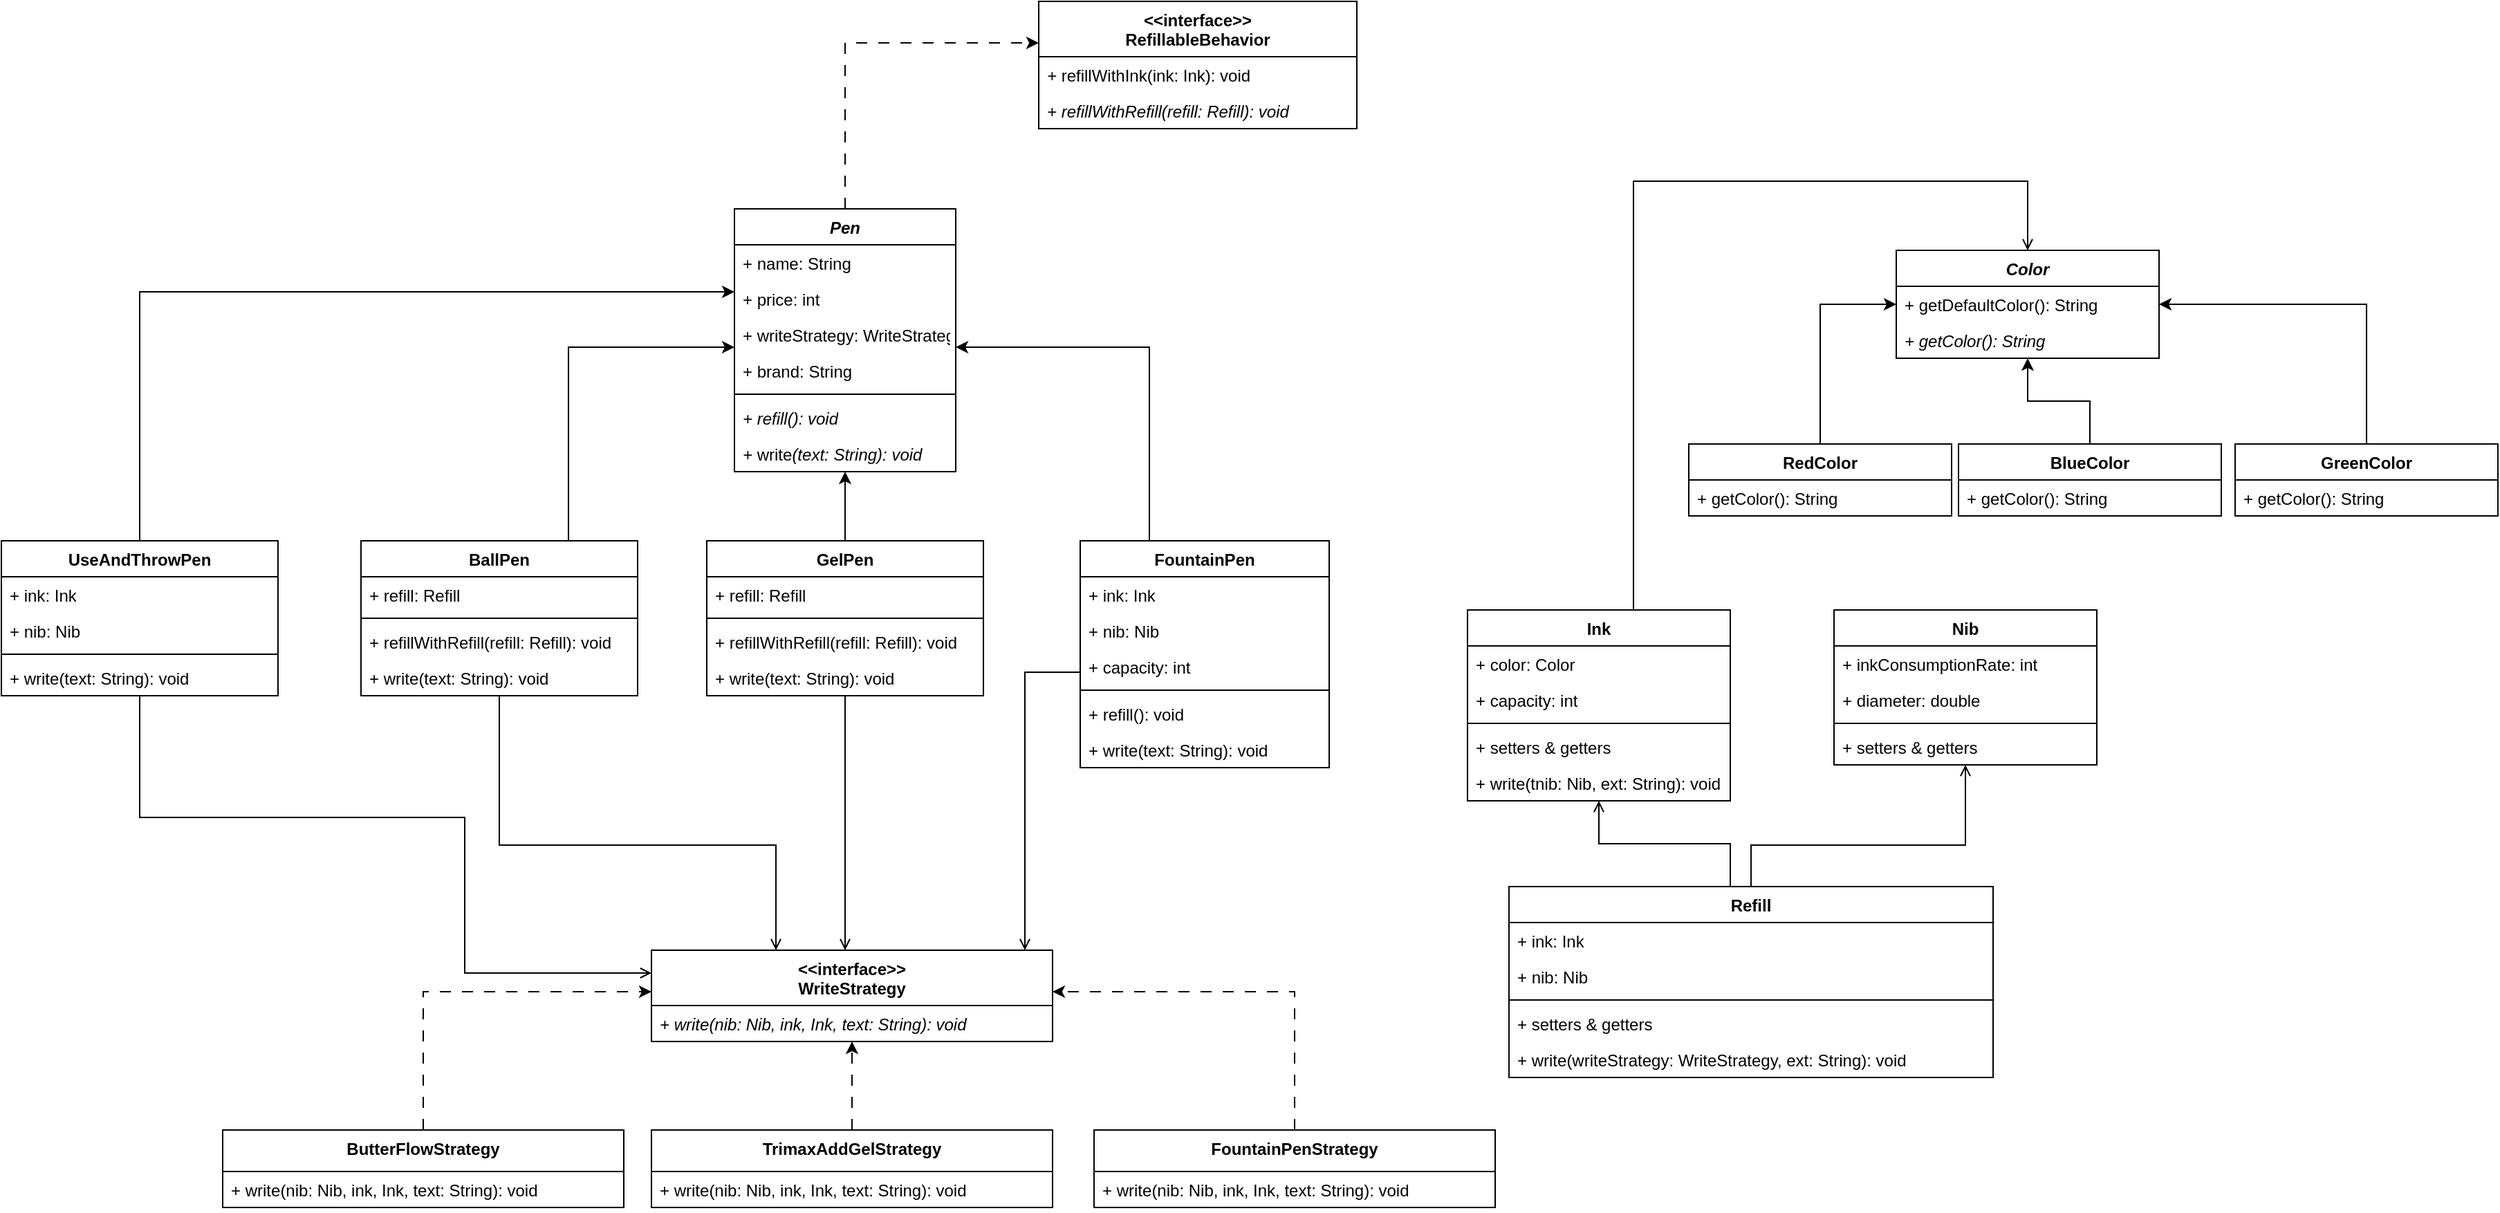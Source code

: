 <mxfile version="21.3.8" type="device">
  <diagram name="Page-1" id="Ybc5J2eP6p4d6e04O3C7">
    <mxGraphModel dx="1730" dy="395" grid="1" gridSize="10" guides="1" tooltips="1" connect="1" arrows="1" fold="1" page="1" pageScale="1" pageWidth="850" pageHeight="1100" math="0" shadow="0">
      <root>
        <mxCell id="0" />
        <mxCell id="1" parent="0" />
        <mxCell id="atGM5mJnGsUcIWGOXywM-95" style="edgeStyle=orthogonalEdgeStyle;rounded=0;orthogonalLoop=1;jettySize=auto;html=1;dashed=1;dashPattern=8 8;" parent="1" source="atGM5mJnGsUcIWGOXywM-1" target="atGM5mJnGsUcIWGOXywM-72" edge="1">
          <mxGeometry relative="1" as="geometry">
            <Array as="points">
              <mxPoint x="420" y="70" />
            </Array>
          </mxGeometry>
        </mxCell>
        <mxCell id="atGM5mJnGsUcIWGOXywM-1" value="&lt;i&gt;Pen&lt;/i&gt;" style="swimlane;fontStyle=1;align=center;verticalAlign=top;childLayout=stackLayout;horizontal=1;startSize=26;horizontalStack=0;resizeParent=1;resizeParentMax=0;resizeLast=0;collapsible=1;marginBottom=0;whiteSpace=wrap;html=1;" parent="1" vertex="1">
          <mxGeometry x="340" y="190" width="160" height="190" as="geometry" />
        </mxCell>
        <mxCell id="atGM5mJnGsUcIWGOXywM-2" value="+ name: String" style="text;strokeColor=none;fillColor=none;align=left;verticalAlign=top;spacingLeft=4;spacingRight=4;overflow=hidden;rotatable=0;points=[[0,0.5],[1,0.5]];portConstraint=eastwest;whiteSpace=wrap;html=1;" parent="atGM5mJnGsUcIWGOXywM-1" vertex="1">
          <mxGeometry y="26" width="160" height="26" as="geometry" />
        </mxCell>
        <mxCell id="atGM5mJnGsUcIWGOXywM-6" value="+ price: int" style="text;strokeColor=none;fillColor=none;align=left;verticalAlign=top;spacingLeft=4;spacingRight=4;overflow=hidden;rotatable=0;points=[[0,0.5],[1,0.5]];portConstraint=eastwest;whiteSpace=wrap;html=1;" parent="atGM5mJnGsUcIWGOXywM-1" vertex="1">
          <mxGeometry y="52" width="160" height="26" as="geometry" />
        </mxCell>
        <mxCell id="atGM5mJnGsUcIWGOXywM-9" value="+&amp;nbsp;writeStrategy&lt;span style=&quot;background-color: initial;&quot;&gt;:&amp;nbsp;&lt;/span&gt;WriteStrategy" style="text;strokeColor=none;fillColor=none;align=left;verticalAlign=top;spacingLeft=4;spacingRight=4;overflow=hidden;rotatable=0;points=[[0,0.5],[1,0.5]];portConstraint=eastwest;whiteSpace=wrap;html=1;" parent="atGM5mJnGsUcIWGOXywM-1" vertex="1">
          <mxGeometry y="78" width="160" height="26" as="geometry" />
        </mxCell>
        <mxCell id="atGM5mJnGsUcIWGOXywM-5" value="+ brand: String" style="text;strokeColor=none;fillColor=none;align=left;verticalAlign=top;spacingLeft=4;spacingRight=4;overflow=hidden;rotatable=0;points=[[0,0.5],[1,0.5]];portConstraint=eastwest;whiteSpace=wrap;html=1;" parent="atGM5mJnGsUcIWGOXywM-1" vertex="1">
          <mxGeometry y="104" width="160" height="26" as="geometry" />
        </mxCell>
        <mxCell id="atGM5mJnGsUcIWGOXywM-3" value="" style="line;strokeWidth=1;fillColor=none;align=left;verticalAlign=middle;spacingTop=-1;spacingLeft=3;spacingRight=3;rotatable=0;labelPosition=right;points=[];portConstraint=eastwest;strokeColor=inherit;" parent="atGM5mJnGsUcIWGOXywM-1" vertex="1">
          <mxGeometry y="130" width="160" height="8" as="geometry" />
        </mxCell>
        <mxCell id="atGM5mJnGsUcIWGOXywM-4" value="&lt;i&gt;+&amp;nbsp;refill&lt;span style=&quot;background-color: initial;&quot;&gt;(): void&lt;/span&gt;&lt;/i&gt;" style="text;strokeColor=none;fillColor=none;align=left;verticalAlign=top;spacingLeft=4;spacingRight=4;overflow=hidden;rotatable=0;points=[[0,0.5],[1,0.5]];portConstraint=eastwest;whiteSpace=wrap;html=1;" parent="atGM5mJnGsUcIWGOXywM-1" vertex="1">
          <mxGeometry y="138" width="160" height="26" as="geometry" />
        </mxCell>
        <mxCell id="atGM5mJnGsUcIWGOXywM-7" value="&lt;i&gt;+&amp;nbsp;&lt;/i&gt;write&lt;i&gt;&lt;span style=&quot;background-color: initial;&quot;&gt;(text: String): void&lt;/span&gt;&lt;/i&gt;" style="text;strokeColor=none;fillColor=none;align=left;verticalAlign=top;spacingLeft=4;spacingRight=4;overflow=hidden;rotatable=0;points=[[0,0.5],[1,0.5]];portConstraint=eastwest;whiteSpace=wrap;html=1;" parent="atGM5mJnGsUcIWGOXywM-1" vertex="1">
          <mxGeometry y="164" width="160" height="26" as="geometry" />
        </mxCell>
        <mxCell id="atGM5mJnGsUcIWGOXywM-29" style="edgeStyle=orthogonalEdgeStyle;rounded=0;orthogonalLoop=1;jettySize=auto;html=1;" parent="1" source="atGM5mJnGsUcIWGOXywM-8" target="atGM5mJnGsUcIWGOXywM-1" edge="1">
          <mxGeometry relative="1" as="geometry">
            <Array as="points">
              <mxPoint x="220" y="290" />
            </Array>
          </mxGeometry>
        </mxCell>
        <mxCell id="atGM5mJnGsUcIWGOXywM-96" style="edgeStyle=orthogonalEdgeStyle;rounded=0;orthogonalLoop=1;jettySize=auto;html=1;endArrow=open;endFill=0;" parent="1" source="atGM5mJnGsUcIWGOXywM-8" target="atGM5mJnGsUcIWGOXywM-37" edge="1">
          <mxGeometry relative="1" as="geometry">
            <Array as="points">
              <mxPoint x="170" y="650" />
              <mxPoint x="370" y="650" />
            </Array>
          </mxGeometry>
        </mxCell>
        <mxCell id="atGM5mJnGsUcIWGOXywM-8" value="BallPen" style="swimlane;fontStyle=1;align=center;verticalAlign=top;childLayout=stackLayout;horizontal=1;startSize=26;horizontalStack=0;resizeParent=1;resizeParentMax=0;resizeLast=0;collapsible=1;marginBottom=0;whiteSpace=wrap;html=1;" parent="1" vertex="1">
          <mxGeometry x="70" y="430" width="200" height="112" as="geometry" />
        </mxCell>
        <mxCell id="atGM5mJnGsUcIWGOXywM-10" value="+&amp;nbsp;refill&lt;span style=&quot;background-color: initial;&quot;&gt;:&amp;nbsp;&lt;/span&gt;&lt;span style=&quot;background-color: initial;&quot;&gt;Refill&lt;/span&gt;" style="text;strokeColor=none;fillColor=none;align=left;verticalAlign=top;spacingLeft=4;spacingRight=4;overflow=hidden;rotatable=0;points=[[0,0.5],[1,0.5]];portConstraint=eastwest;whiteSpace=wrap;html=1;" parent="atGM5mJnGsUcIWGOXywM-8" vertex="1">
          <mxGeometry y="26" width="200" height="26" as="geometry" />
        </mxCell>
        <mxCell id="atGM5mJnGsUcIWGOXywM-12" value="" style="line;strokeWidth=1;fillColor=none;align=left;verticalAlign=middle;spacingTop=-1;spacingLeft=3;spacingRight=3;rotatable=0;labelPosition=right;points=[];portConstraint=eastwest;strokeColor=inherit;" parent="atGM5mJnGsUcIWGOXywM-8" vertex="1">
          <mxGeometry y="52" width="200" height="8" as="geometry" />
        </mxCell>
        <mxCell id="atGM5mJnGsUcIWGOXywM-13" value="+&amp;nbsp;refillWithRefill(refill: Refill): void" style="text;strokeColor=none;fillColor=none;align=left;verticalAlign=top;spacingLeft=4;spacingRight=4;overflow=hidden;rotatable=0;points=[[0,0.5],[1,0.5]];portConstraint=eastwest;whiteSpace=wrap;html=1;" parent="atGM5mJnGsUcIWGOXywM-8" vertex="1">
          <mxGeometry y="60" width="200" height="26" as="geometry" />
        </mxCell>
        <mxCell id="atGM5mJnGsUcIWGOXywM-14" value="+&amp;nbsp;write&lt;span style=&quot;background-color: initial;&quot;&gt;(text: String): void&lt;/span&gt;" style="text;strokeColor=none;fillColor=none;align=left;verticalAlign=top;spacingLeft=4;spacingRight=4;overflow=hidden;rotatable=0;points=[[0,0.5],[1,0.5]];portConstraint=eastwest;whiteSpace=wrap;html=1;" parent="atGM5mJnGsUcIWGOXywM-8" vertex="1">
          <mxGeometry y="86" width="200" height="26" as="geometry" />
        </mxCell>
        <mxCell id="atGM5mJnGsUcIWGOXywM-31" style="edgeStyle=orthogonalEdgeStyle;rounded=0;orthogonalLoop=1;jettySize=auto;html=1;" parent="1" source="atGM5mJnGsUcIWGOXywM-15" target="atGM5mJnGsUcIWGOXywM-1" edge="1">
          <mxGeometry relative="1" as="geometry" />
        </mxCell>
        <mxCell id="atGM5mJnGsUcIWGOXywM-97" style="edgeStyle=orthogonalEdgeStyle;rounded=0;orthogonalLoop=1;jettySize=auto;html=1;endArrow=open;endFill=0;" parent="1" source="atGM5mJnGsUcIWGOXywM-15" target="atGM5mJnGsUcIWGOXywM-37" edge="1">
          <mxGeometry relative="1" as="geometry">
            <Array as="points">
              <mxPoint x="420" y="680" />
              <mxPoint x="420" y="680" />
            </Array>
          </mxGeometry>
        </mxCell>
        <mxCell id="atGM5mJnGsUcIWGOXywM-15" value="GelPen" style="swimlane;fontStyle=1;align=center;verticalAlign=top;childLayout=stackLayout;horizontal=1;startSize=26;horizontalStack=0;resizeParent=1;resizeParentMax=0;resizeLast=0;collapsible=1;marginBottom=0;whiteSpace=wrap;html=1;" parent="1" vertex="1">
          <mxGeometry x="320" y="430" width="200" height="112" as="geometry" />
        </mxCell>
        <mxCell id="atGM5mJnGsUcIWGOXywM-17" value="+&amp;nbsp;refill&lt;span style=&quot;background-color: initial;&quot;&gt;:&amp;nbsp;&lt;/span&gt;&lt;span style=&quot;background-color: initial;&quot;&gt;Refill&lt;/span&gt;" style="text;strokeColor=none;fillColor=none;align=left;verticalAlign=top;spacingLeft=4;spacingRight=4;overflow=hidden;rotatable=0;points=[[0,0.5],[1,0.5]];portConstraint=eastwest;whiteSpace=wrap;html=1;" parent="atGM5mJnGsUcIWGOXywM-15" vertex="1">
          <mxGeometry y="26" width="200" height="26" as="geometry" />
        </mxCell>
        <mxCell id="atGM5mJnGsUcIWGOXywM-18" value="" style="line;strokeWidth=1;fillColor=none;align=left;verticalAlign=middle;spacingTop=-1;spacingLeft=3;spacingRight=3;rotatable=0;labelPosition=right;points=[];portConstraint=eastwest;strokeColor=inherit;" parent="atGM5mJnGsUcIWGOXywM-15" vertex="1">
          <mxGeometry y="52" width="200" height="8" as="geometry" />
        </mxCell>
        <mxCell id="atGM5mJnGsUcIWGOXywM-75" value="+&amp;nbsp;refillWithRefill(refill: Refill): void" style="text;strokeColor=none;fillColor=none;align=left;verticalAlign=top;spacingLeft=4;spacingRight=4;overflow=hidden;rotatable=0;points=[[0,0.5],[1,0.5]];portConstraint=eastwest;whiteSpace=wrap;html=1;" parent="atGM5mJnGsUcIWGOXywM-15" vertex="1">
          <mxGeometry y="60" width="200" height="26" as="geometry" />
        </mxCell>
        <mxCell id="atGM5mJnGsUcIWGOXywM-20" value="+&amp;nbsp;write&lt;span style=&quot;background-color: initial;&quot;&gt;(text: String): void&lt;/span&gt;" style="text;strokeColor=none;fillColor=none;align=left;verticalAlign=top;spacingLeft=4;spacingRight=4;overflow=hidden;rotatable=0;points=[[0,0.5],[1,0.5]];portConstraint=eastwest;whiteSpace=wrap;html=1;" parent="atGM5mJnGsUcIWGOXywM-15" vertex="1">
          <mxGeometry y="86" width="200" height="26" as="geometry" />
        </mxCell>
        <mxCell id="atGM5mJnGsUcIWGOXywM-30" style="edgeStyle=orthogonalEdgeStyle;rounded=0;orthogonalLoop=1;jettySize=auto;html=1;" parent="1" source="atGM5mJnGsUcIWGOXywM-21" target="atGM5mJnGsUcIWGOXywM-1" edge="1">
          <mxGeometry relative="1" as="geometry">
            <Array as="points">
              <mxPoint x="640" y="290" />
            </Array>
          </mxGeometry>
        </mxCell>
        <mxCell id="atGM5mJnGsUcIWGOXywM-98" style="edgeStyle=orthogonalEdgeStyle;rounded=0;orthogonalLoop=1;jettySize=auto;html=1;endArrow=open;endFill=0;" parent="1" source="atGM5mJnGsUcIWGOXywM-21" target="atGM5mJnGsUcIWGOXywM-37" edge="1">
          <mxGeometry relative="1" as="geometry">
            <Array as="points">
              <mxPoint x="550" y="525" />
            </Array>
          </mxGeometry>
        </mxCell>
        <mxCell id="atGM5mJnGsUcIWGOXywM-21" value="FountainPen" style="swimlane;fontStyle=1;align=center;verticalAlign=top;childLayout=stackLayout;horizontal=1;startSize=26;horizontalStack=0;resizeParent=1;resizeParentMax=0;resizeLast=0;collapsible=1;marginBottom=0;whiteSpace=wrap;html=1;" parent="1" vertex="1">
          <mxGeometry x="590" y="430" width="180" height="164" as="geometry" />
        </mxCell>
        <mxCell id="atGM5mJnGsUcIWGOXywM-23" value="+&amp;nbsp;ink&lt;span style=&quot;background-color: initial;&quot;&gt;:&amp;nbsp;&lt;/span&gt;Ink" style="text;strokeColor=none;fillColor=none;align=left;verticalAlign=top;spacingLeft=4;spacingRight=4;overflow=hidden;rotatable=0;points=[[0,0.5],[1,0.5]];portConstraint=eastwest;whiteSpace=wrap;html=1;" parent="atGM5mJnGsUcIWGOXywM-21" vertex="1">
          <mxGeometry y="26" width="180" height="26" as="geometry" />
        </mxCell>
        <mxCell id="atGM5mJnGsUcIWGOXywM-28" value="+&amp;nbsp;nib&lt;span style=&quot;background-color: initial;&quot;&gt;: N&lt;/span&gt;ib" style="text;strokeColor=none;fillColor=none;align=left;verticalAlign=top;spacingLeft=4;spacingRight=4;overflow=hidden;rotatable=0;points=[[0,0.5],[1,0.5]];portConstraint=eastwest;whiteSpace=wrap;html=1;" parent="atGM5mJnGsUcIWGOXywM-21" vertex="1">
          <mxGeometry y="52" width="180" height="26" as="geometry" />
        </mxCell>
        <mxCell id="atGM5mJnGsUcIWGOXywM-27" value="+&amp;nbsp;capacity&lt;span style=&quot;background-color: initial;&quot;&gt;:&amp;nbsp;&lt;/span&gt;&lt;span style=&quot;background-color: initial;&quot;&gt;int&lt;/span&gt;" style="text;strokeColor=none;fillColor=none;align=left;verticalAlign=top;spacingLeft=4;spacingRight=4;overflow=hidden;rotatable=0;points=[[0,0.5],[1,0.5]];portConstraint=eastwest;whiteSpace=wrap;html=1;" parent="atGM5mJnGsUcIWGOXywM-21" vertex="1">
          <mxGeometry y="78" width="180" height="26" as="geometry" />
        </mxCell>
        <mxCell id="atGM5mJnGsUcIWGOXywM-24" value="" style="line;strokeWidth=1;fillColor=none;align=left;verticalAlign=middle;spacingTop=-1;spacingLeft=3;spacingRight=3;rotatable=0;labelPosition=right;points=[];portConstraint=eastwest;strokeColor=inherit;" parent="atGM5mJnGsUcIWGOXywM-21" vertex="1">
          <mxGeometry y="104" width="180" height="8" as="geometry" />
        </mxCell>
        <mxCell id="atGM5mJnGsUcIWGOXywM-25" value="+&amp;nbsp;refill&lt;span style=&quot;background-color: initial;&quot;&gt;(): void&lt;/span&gt;" style="text;strokeColor=none;fillColor=none;align=left;verticalAlign=top;spacingLeft=4;spacingRight=4;overflow=hidden;rotatable=0;points=[[0,0.5],[1,0.5]];portConstraint=eastwest;whiteSpace=wrap;html=1;" parent="atGM5mJnGsUcIWGOXywM-21" vertex="1">
          <mxGeometry y="112" width="180" height="26" as="geometry" />
        </mxCell>
        <mxCell id="atGM5mJnGsUcIWGOXywM-26" value="+&amp;nbsp;write&lt;span style=&quot;background-color: initial;&quot;&gt;(text: String): void&lt;/span&gt;" style="text;strokeColor=none;fillColor=none;align=left;verticalAlign=top;spacingLeft=4;spacingRight=4;overflow=hidden;rotatable=0;points=[[0,0.5],[1,0.5]];portConstraint=eastwest;whiteSpace=wrap;html=1;" parent="atGM5mJnGsUcIWGOXywM-21" vertex="1">
          <mxGeometry y="138" width="180" height="26" as="geometry" />
        </mxCell>
        <mxCell id="atGM5mJnGsUcIWGOXywM-37" value="&amp;lt;&amp;lt;interface&amp;gt;&amp;gt;&lt;br&gt;WriteStrategy" style="swimlane;fontStyle=1;align=center;verticalAlign=top;childLayout=stackLayout;horizontal=1;startSize=40;horizontalStack=0;resizeParent=1;resizeParentMax=0;resizeLast=0;collapsible=1;marginBottom=0;whiteSpace=wrap;html=1;" parent="1" vertex="1">
          <mxGeometry x="280" y="726" width="290" height="66" as="geometry" />
        </mxCell>
        <mxCell id="atGM5mJnGsUcIWGOXywM-42" value="&lt;i&gt;+&amp;nbsp;write&lt;span style=&quot;background-color: initial;&quot;&gt;(nib: Nib, ink, Ink, text: String): void&lt;/span&gt;&lt;/i&gt;" style="text;strokeColor=none;fillColor=none;align=left;verticalAlign=top;spacingLeft=4;spacingRight=4;overflow=hidden;rotatable=0;points=[[0,0.5],[1,0.5]];portConstraint=eastwest;whiteSpace=wrap;html=1;" parent="atGM5mJnGsUcIWGOXywM-37" vertex="1">
          <mxGeometry y="40" width="290" height="26" as="geometry" />
        </mxCell>
        <mxCell id="atGM5mJnGsUcIWGOXywM-50" style="edgeStyle=orthogonalEdgeStyle;rounded=0;orthogonalLoop=1;jettySize=auto;html=1;dashed=1;dashPattern=8 8;" parent="1" source="atGM5mJnGsUcIWGOXywM-44" target="atGM5mJnGsUcIWGOXywM-37" edge="1">
          <mxGeometry relative="1" as="geometry">
            <Array as="points">
              <mxPoint x="115" y="756" />
            </Array>
          </mxGeometry>
        </mxCell>
        <mxCell id="atGM5mJnGsUcIWGOXywM-44" value="ButterFlowStrategy" style="swimlane;fontStyle=1;align=center;verticalAlign=top;childLayout=stackLayout;horizontal=1;startSize=30;horizontalStack=0;resizeParent=1;resizeParentMax=0;resizeLast=0;collapsible=1;marginBottom=0;whiteSpace=wrap;html=1;" parent="1" vertex="1">
          <mxGeometry x="-30" y="856" width="290" height="56" as="geometry" />
        </mxCell>
        <mxCell id="atGM5mJnGsUcIWGOXywM-45" value="+&amp;nbsp;write&lt;span style=&quot;background-color: initial;&quot;&gt;(nib: Nib, ink, Ink, text: String): void&lt;/span&gt;" style="text;strokeColor=none;fillColor=none;align=left;verticalAlign=top;spacingLeft=4;spacingRight=4;overflow=hidden;rotatable=0;points=[[0,0.5],[1,0.5]];portConstraint=eastwest;whiteSpace=wrap;html=1;" parent="atGM5mJnGsUcIWGOXywM-44" vertex="1">
          <mxGeometry y="30" width="290" height="26" as="geometry" />
        </mxCell>
        <mxCell id="atGM5mJnGsUcIWGOXywM-51" style="edgeStyle=orthogonalEdgeStyle;rounded=0;orthogonalLoop=1;jettySize=auto;html=1;dashed=1;dashPattern=8 8;" parent="1" source="atGM5mJnGsUcIWGOXywM-46" target="atGM5mJnGsUcIWGOXywM-37" edge="1">
          <mxGeometry relative="1" as="geometry" />
        </mxCell>
        <mxCell id="atGM5mJnGsUcIWGOXywM-46" value="TrimaxAddGelStrategy" style="swimlane;fontStyle=1;align=center;verticalAlign=top;childLayout=stackLayout;horizontal=1;startSize=30;horizontalStack=0;resizeParent=1;resizeParentMax=0;resizeLast=0;collapsible=1;marginBottom=0;whiteSpace=wrap;html=1;" parent="1" vertex="1">
          <mxGeometry x="280" y="856" width="290" height="56" as="geometry" />
        </mxCell>
        <mxCell id="atGM5mJnGsUcIWGOXywM-47" value="+&amp;nbsp;write&lt;span style=&quot;background-color: initial;&quot;&gt;(nib: Nib, ink, Ink, text: String): void&lt;/span&gt;" style="text;strokeColor=none;fillColor=none;align=left;verticalAlign=top;spacingLeft=4;spacingRight=4;overflow=hidden;rotatable=0;points=[[0,0.5],[1,0.5]];portConstraint=eastwest;whiteSpace=wrap;html=1;" parent="atGM5mJnGsUcIWGOXywM-46" vertex="1">
          <mxGeometry y="30" width="290" height="26" as="geometry" />
        </mxCell>
        <mxCell id="atGM5mJnGsUcIWGOXywM-52" style="edgeStyle=orthogonalEdgeStyle;rounded=0;orthogonalLoop=1;jettySize=auto;html=1;dashed=1;dashPattern=8 8;" parent="1" source="atGM5mJnGsUcIWGOXywM-48" target="atGM5mJnGsUcIWGOXywM-37" edge="1">
          <mxGeometry relative="1" as="geometry">
            <Array as="points">
              <mxPoint x="745" y="756" />
            </Array>
          </mxGeometry>
        </mxCell>
        <mxCell id="atGM5mJnGsUcIWGOXywM-48" value="FountainPenStrategy" style="swimlane;fontStyle=1;align=center;verticalAlign=top;childLayout=stackLayout;horizontal=1;startSize=30;horizontalStack=0;resizeParent=1;resizeParentMax=0;resizeLast=0;collapsible=1;marginBottom=0;whiteSpace=wrap;html=1;" parent="1" vertex="1">
          <mxGeometry x="600" y="856" width="290" height="56" as="geometry" />
        </mxCell>
        <mxCell id="atGM5mJnGsUcIWGOXywM-49" value="+&amp;nbsp;write&lt;span style=&quot;background-color: initial;&quot;&gt;(nib: Nib, ink, Ink, text: String): void&lt;/span&gt;" style="text;strokeColor=none;fillColor=none;align=left;verticalAlign=top;spacingLeft=4;spacingRight=4;overflow=hidden;rotatable=0;points=[[0,0.5],[1,0.5]];portConstraint=eastwest;whiteSpace=wrap;html=1;" parent="atGM5mJnGsUcIWGOXywM-48" vertex="1">
          <mxGeometry y="30" width="290" height="26" as="geometry" />
        </mxCell>
        <mxCell id="atGM5mJnGsUcIWGOXywM-99" style="edgeStyle=orthogonalEdgeStyle;rounded=0;orthogonalLoop=1;jettySize=auto;html=1;endArrow=open;endFill=0;" parent="1" source="atGM5mJnGsUcIWGOXywM-53" target="atGM5mJnGsUcIWGOXywM-76" edge="1">
          <mxGeometry relative="1" as="geometry">
            <Array as="points">
              <mxPoint x="990" y="170" />
              <mxPoint x="1275" y="170" />
            </Array>
          </mxGeometry>
        </mxCell>
        <mxCell id="atGM5mJnGsUcIWGOXywM-53" value="Ink" style="swimlane;fontStyle=1;align=center;verticalAlign=top;childLayout=stackLayout;horizontal=1;startSize=26;horizontalStack=0;resizeParent=1;resizeParentMax=0;resizeLast=0;collapsible=1;marginBottom=0;whiteSpace=wrap;html=1;" parent="1" vertex="1">
          <mxGeometry x="870" y="480" width="190" height="138" as="geometry" />
        </mxCell>
        <mxCell id="atGM5mJnGsUcIWGOXywM-54" value="+ color: Color" style="text;strokeColor=none;fillColor=none;align=left;verticalAlign=top;spacingLeft=4;spacingRight=4;overflow=hidden;rotatable=0;points=[[0,0.5],[1,0.5]];portConstraint=eastwest;whiteSpace=wrap;html=1;" parent="atGM5mJnGsUcIWGOXywM-53" vertex="1">
          <mxGeometry y="26" width="190" height="26" as="geometry" />
        </mxCell>
        <mxCell id="atGM5mJnGsUcIWGOXywM-55" value="+ capacity: int" style="text;strokeColor=none;fillColor=none;align=left;verticalAlign=top;spacingLeft=4;spacingRight=4;overflow=hidden;rotatable=0;points=[[0,0.5],[1,0.5]];portConstraint=eastwest;whiteSpace=wrap;html=1;" parent="atGM5mJnGsUcIWGOXywM-53" vertex="1">
          <mxGeometry y="52" width="190" height="26" as="geometry" />
        </mxCell>
        <mxCell id="atGM5mJnGsUcIWGOXywM-57" value="" style="line;strokeWidth=1;fillColor=none;align=left;verticalAlign=middle;spacingTop=-1;spacingLeft=3;spacingRight=3;rotatable=0;labelPosition=right;points=[];portConstraint=eastwest;strokeColor=inherit;" parent="atGM5mJnGsUcIWGOXywM-53" vertex="1">
          <mxGeometry y="78" width="190" height="8" as="geometry" />
        </mxCell>
        <mxCell id="atGM5mJnGsUcIWGOXywM-58" value="+ setters &amp;amp; getters" style="text;strokeColor=none;fillColor=none;align=left;verticalAlign=top;spacingLeft=4;spacingRight=4;overflow=hidden;rotatable=0;points=[[0,0.5],[1,0.5]];portConstraint=eastwest;whiteSpace=wrap;html=1;" parent="atGM5mJnGsUcIWGOXywM-53" vertex="1">
          <mxGeometry y="86" width="190" height="26" as="geometry" />
        </mxCell>
        <mxCell id="atGM5mJnGsUcIWGOXywM-59" value="+&amp;nbsp;write&lt;span style=&quot;background-color: initial;&quot;&gt;(tnib: Nib, ext: String): void&lt;/span&gt;" style="text;strokeColor=none;fillColor=none;align=left;verticalAlign=top;spacingLeft=4;spacingRight=4;overflow=hidden;rotatable=0;points=[[0,0.5],[1,0.5]];portConstraint=eastwest;whiteSpace=wrap;html=1;" parent="atGM5mJnGsUcIWGOXywM-53" vertex="1">
          <mxGeometry y="112" width="190" height="26" as="geometry" />
        </mxCell>
        <mxCell id="atGM5mJnGsUcIWGOXywM-60" value="Nib" style="swimlane;fontStyle=1;align=center;verticalAlign=top;childLayout=stackLayout;horizontal=1;startSize=26;horizontalStack=0;resizeParent=1;resizeParentMax=0;resizeLast=0;collapsible=1;marginBottom=0;whiteSpace=wrap;html=1;" parent="1" vertex="1">
          <mxGeometry x="1135" y="480" width="190" height="112" as="geometry" />
        </mxCell>
        <mxCell id="atGM5mJnGsUcIWGOXywM-61" value="+ inkConsumptionRate: int" style="text;strokeColor=none;fillColor=none;align=left;verticalAlign=top;spacingLeft=4;spacingRight=4;overflow=hidden;rotatable=0;points=[[0,0.5],[1,0.5]];portConstraint=eastwest;whiteSpace=wrap;html=1;" parent="atGM5mJnGsUcIWGOXywM-60" vertex="1">
          <mxGeometry y="26" width="190" height="26" as="geometry" />
        </mxCell>
        <mxCell id="atGM5mJnGsUcIWGOXywM-62" value="+ diameter: double" style="text;strokeColor=none;fillColor=none;align=left;verticalAlign=top;spacingLeft=4;spacingRight=4;overflow=hidden;rotatable=0;points=[[0,0.5],[1,0.5]];portConstraint=eastwest;whiteSpace=wrap;html=1;" parent="atGM5mJnGsUcIWGOXywM-60" vertex="1">
          <mxGeometry y="52" width="190" height="26" as="geometry" />
        </mxCell>
        <mxCell id="atGM5mJnGsUcIWGOXywM-63" value="" style="line;strokeWidth=1;fillColor=none;align=left;verticalAlign=middle;spacingTop=-1;spacingLeft=3;spacingRight=3;rotatable=0;labelPosition=right;points=[];portConstraint=eastwest;strokeColor=inherit;" parent="atGM5mJnGsUcIWGOXywM-60" vertex="1">
          <mxGeometry y="78" width="190" height="8" as="geometry" />
        </mxCell>
        <mxCell id="atGM5mJnGsUcIWGOXywM-64" value="+ setters &amp;amp; getters" style="text;strokeColor=none;fillColor=none;align=left;verticalAlign=top;spacingLeft=4;spacingRight=4;overflow=hidden;rotatable=0;points=[[0,0.5],[1,0.5]];portConstraint=eastwest;whiteSpace=wrap;html=1;" parent="atGM5mJnGsUcIWGOXywM-60" vertex="1">
          <mxGeometry y="86" width="190" height="26" as="geometry" />
        </mxCell>
        <mxCell id="atGM5mJnGsUcIWGOXywM-93" style="edgeStyle=orthogonalEdgeStyle;rounded=0;orthogonalLoop=1;jettySize=auto;html=1;endArrow=open;endFill=0;" parent="1" source="atGM5mJnGsUcIWGOXywM-66" target="atGM5mJnGsUcIWGOXywM-53" edge="1">
          <mxGeometry relative="1" as="geometry">
            <Array as="points">
              <mxPoint x="1060" y="649" />
              <mxPoint x="965" y="649" />
            </Array>
          </mxGeometry>
        </mxCell>
        <mxCell id="atGM5mJnGsUcIWGOXywM-94" style="edgeStyle=orthogonalEdgeStyle;rounded=0;orthogonalLoop=1;jettySize=auto;html=1;endArrow=open;endFill=0;" parent="1" source="atGM5mJnGsUcIWGOXywM-66" target="atGM5mJnGsUcIWGOXywM-60" edge="1">
          <mxGeometry relative="1" as="geometry">
            <Array as="points">
              <mxPoint x="1075" y="650" />
              <mxPoint x="1230" y="650" />
            </Array>
          </mxGeometry>
        </mxCell>
        <mxCell id="atGM5mJnGsUcIWGOXywM-66" value="Refill" style="swimlane;fontStyle=1;align=center;verticalAlign=top;childLayout=stackLayout;horizontal=1;startSize=26;horizontalStack=0;resizeParent=1;resizeParentMax=0;resizeLast=0;collapsible=1;marginBottom=0;whiteSpace=wrap;html=1;" parent="1" vertex="1">
          <mxGeometry x="900" y="680" width="350" height="138" as="geometry" />
        </mxCell>
        <mxCell id="atGM5mJnGsUcIWGOXywM-67" value="+ ink: Ink" style="text;strokeColor=none;fillColor=none;align=left;verticalAlign=top;spacingLeft=4;spacingRight=4;overflow=hidden;rotatable=0;points=[[0,0.5],[1,0.5]];portConstraint=eastwest;whiteSpace=wrap;html=1;" parent="atGM5mJnGsUcIWGOXywM-66" vertex="1">
          <mxGeometry y="26" width="350" height="26" as="geometry" />
        </mxCell>
        <mxCell id="atGM5mJnGsUcIWGOXywM-68" value="+ nib: Nib" style="text;strokeColor=none;fillColor=none;align=left;verticalAlign=top;spacingLeft=4;spacingRight=4;overflow=hidden;rotatable=0;points=[[0,0.5],[1,0.5]];portConstraint=eastwest;whiteSpace=wrap;html=1;" parent="atGM5mJnGsUcIWGOXywM-66" vertex="1">
          <mxGeometry y="52" width="350" height="26" as="geometry" />
        </mxCell>
        <mxCell id="atGM5mJnGsUcIWGOXywM-69" value="" style="line;strokeWidth=1;fillColor=none;align=left;verticalAlign=middle;spacingTop=-1;spacingLeft=3;spacingRight=3;rotatable=0;labelPosition=right;points=[];portConstraint=eastwest;strokeColor=inherit;" parent="atGM5mJnGsUcIWGOXywM-66" vertex="1">
          <mxGeometry y="78" width="350" height="8" as="geometry" />
        </mxCell>
        <mxCell id="atGM5mJnGsUcIWGOXywM-70" value="+ setters &amp;amp; getters" style="text;strokeColor=none;fillColor=none;align=left;verticalAlign=top;spacingLeft=4;spacingRight=4;overflow=hidden;rotatable=0;points=[[0,0.5],[1,0.5]];portConstraint=eastwest;whiteSpace=wrap;html=1;" parent="atGM5mJnGsUcIWGOXywM-66" vertex="1">
          <mxGeometry y="86" width="350" height="26" as="geometry" />
        </mxCell>
        <mxCell id="atGM5mJnGsUcIWGOXywM-71" value="+&amp;nbsp;write&lt;span style=&quot;background-color: initial;&quot;&gt;(writeStrategy: WriteStrategy, ext: String): void&lt;/span&gt;" style="text;strokeColor=none;fillColor=none;align=left;verticalAlign=top;spacingLeft=4;spacingRight=4;overflow=hidden;rotatable=0;points=[[0,0.5],[1,0.5]];portConstraint=eastwest;whiteSpace=wrap;html=1;" parent="atGM5mJnGsUcIWGOXywM-66" vertex="1">
          <mxGeometry y="112" width="350" height="26" as="geometry" />
        </mxCell>
        <mxCell id="atGM5mJnGsUcIWGOXywM-72" value="&amp;lt;&amp;lt;interface&amp;gt;&amp;gt;&lt;br&gt;RefillableBehavior" style="swimlane;fontStyle=1;align=center;verticalAlign=top;childLayout=stackLayout;horizontal=1;startSize=40;horizontalStack=0;resizeParent=1;resizeParentMax=0;resizeLast=0;collapsible=1;marginBottom=0;whiteSpace=wrap;html=1;" parent="1" vertex="1">
          <mxGeometry x="560" y="40" width="230" height="92" as="geometry" />
        </mxCell>
        <mxCell id="atGM5mJnGsUcIWGOXywM-73" value="&lt;i&gt;+&amp;nbsp;&lt;/i&gt;refillWithInk(ink: Ink): void" style="text;strokeColor=none;fillColor=none;align=left;verticalAlign=top;spacingLeft=4;spacingRight=4;overflow=hidden;rotatable=0;points=[[0,0.5],[1,0.5]];portConstraint=eastwest;whiteSpace=wrap;html=1;" parent="atGM5mJnGsUcIWGOXywM-72" vertex="1">
          <mxGeometry y="40" width="230" height="26" as="geometry" />
        </mxCell>
        <mxCell id="atGM5mJnGsUcIWGOXywM-74" value="&lt;i&gt;+ refillWithRefill(refill: Refill): void&lt;/i&gt;" style="text;strokeColor=none;fillColor=none;align=left;verticalAlign=top;spacingLeft=4;spacingRight=4;overflow=hidden;rotatable=0;points=[[0,0.5],[1,0.5]];portConstraint=eastwest;whiteSpace=wrap;html=1;" parent="atGM5mJnGsUcIWGOXywM-72" vertex="1">
          <mxGeometry y="66" width="230" height="26" as="geometry" />
        </mxCell>
        <mxCell id="atGM5mJnGsUcIWGOXywM-76" value="&lt;i&gt;Color&lt;/i&gt;" style="swimlane;fontStyle=1;align=center;verticalAlign=top;childLayout=stackLayout;horizontal=1;startSize=26;horizontalStack=0;resizeParent=1;resizeParentMax=0;resizeLast=0;collapsible=1;marginBottom=0;whiteSpace=wrap;html=1;" parent="1" vertex="1">
          <mxGeometry x="1180" y="220" width="190" height="78" as="geometry" />
        </mxCell>
        <mxCell id="atGM5mJnGsUcIWGOXywM-80" value="+ getDefaultColor(): String" style="text;strokeColor=none;fillColor=none;align=left;verticalAlign=top;spacingLeft=4;spacingRight=4;overflow=hidden;rotatable=0;points=[[0,0.5],[1,0.5]];portConstraint=eastwest;whiteSpace=wrap;html=1;" parent="atGM5mJnGsUcIWGOXywM-76" vertex="1">
          <mxGeometry y="26" width="190" height="26" as="geometry" />
        </mxCell>
        <mxCell id="atGM5mJnGsUcIWGOXywM-81" value="&lt;i&gt;+ getColor(): String&lt;/i&gt;" style="text;strokeColor=none;fillColor=none;align=left;verticalAlign=top;spacingLeft=4;spacingRight=4;overflow=hidden;rotatable=0;points=[[0,0.5],[1,0.5]];portConstraint=eastwest;whiteSpace=wrap;html=1;" parent="atGM5mJnGsUcIWGOXywM-76" vertex="1">
          <mxGeometry y="52" width="190" height="26" as="geometry" />
        </mxCell>
        <mxCell id="atGM5mJnGsUcIWGOXywM-87" style="edgeStyle=orthogonalEdgeStyle;rounded=0;orthogonalLoop=1;jettySize=auto;html=1;entryX=0;entryY=0.5;entryDx=0;entryDy=0;" parent="1" source="atGM5mJnGsUcIWGOXywM-82" target="atGM5mJnGsUcIWGOXywM-80" edge="1">
          <mxGeometry relative="1" as="geometry" />
        </mxCell>
        <mxCell id="atGM5mJnGsUcIWGOXywM-82" value="RedColor" style="swimlane;fontStyle=1;align=center;verticalAlign=top;childLayout=stackLayout;horizontal=1;startSize=26;horizontalStack=0;resizeParent=1;resizeParentMax=0;resizeLast=0;collapsible=1;marginBottom=0;whiteSpace=wrap;html=1;" parent="1" vertex="1">
          <mxGeometry x="1030" y="360" width="190" height="52" as="geometry" />
        </mxCell>
        <mxCell id="atGM5mJnGsUcIWGOXywM-84" value="+ getColor(): String" style="text;strokeColor=none;fillColor=none;align=left;verticalAlign=top;spacingLeft=4;spacingRight=4;overflow=hidden;rotatable=0;points=[[0,0.5],[1,0.5]];portConstraint=eastwest;whiteSpace=wrap;html=1;" parent="atGM5mJnGsUcIWGOXywM-82" vertex="1">
          <mxGeometry y="26" width="190" height="26" as="geometry" />
        </mxCell>
        <mxCell id="atGM5mJnGsUcIWGOXywM-88" style="edgeStyle=orthogonalEdgeStyle;rounded=0;orthogonalLoop=1;jettySize=auto;html=1;" parent="1" source="atGM5mJnGsUcIWGOXywM-85" target="atGM5mJnGsUcIWGOXywM-76" edge="1">
          <mxGeometry relative="1" as="geometry" />
        </mxCell>
        <mxCell id="atGM5mJnGsUcIWGOXywM-85" value="BlueColor" style="swimlane;fontStyle=1;align=center;verticalAlign=top;childLayout=stackLayout;horizontal=1;startSize=26;horizontalStack=0;resizeParent=1;resizeParentMax=0;resizeLast=0;collapsible=1;marginBottom=0;whiteSpace=wrap;html=1;" parent="1" vertex="1">
          <mxGeometry x="1225" y="360" width="190" height="52" as="geometry" />
        </mxCell>
        <mxCell id="atGM5mJnGsUcIWGOXywM-86" value="+ getColor(): String" style="text;strokeColor=none;fillColor=none;align=left;verticalAlign=top;spacingLeft=4;spacingRight=4;overflow=hidden;rotatable=0;points=[[0,0.5],[1,0.5]];portConstraint=eastwest;whiteSpace=wrap;html=1;" parent="atGM5mJnGsUcIWGOXywM-85" vertex="1">
          <mxGeometry y="26" width="190" height="26" as="geometry" />
        </mxCell>
        <mxCell id="atGM5mJnGsUcIWGOXywM-91" style="edgeStyle=orthogonalEdgeStyle;rounded=0;orthogonalLoop=1;jettySize=auto;html=1;" parent="1" source="atGM5mJnGsUcIWGOXywM-89" target="atGM5mJnGsUcIWGOXywM-76" edge="1">
          <mxGeometry relative="1" as="geometry">
            <Array as="points">
              <mxPoint x="1520" y="259" />
            </Array>
          </mxGeometry>
        </mxCell>
        <mxCell id="atGM5mJnGsUcIWGOXywM-89" value="GreenColor" style="swimlane;fontStyle=1;align=center;verticalAlign=top;childLayout=stackLayout;horizontal=1;startSize=26;horizontalStack=0;resizeParent=1;resizeParentMax=0;resizeLast=0;collapsible=1;marginBottom=0;whiteSpace=wrap;html=1;" parent="1" vertex="1">
          <mxGeometry x="1425" y="360" width="190" height="52" as="geometry" />
        </mxCell>
        <mxCell id="atGM5mJnGsUcIWGOXywM-90" value="+ getColor(): String" style="text;strokeColor=none;fillColor=none;align=left;verticalAlign=top;spacingLeft=4;spacingRight=4;overflow=hidden;rotatable=0;points=[[0,0.5],[1,0.5]];portConstraint=eastwest;whiteSpace=wrap;html=1;" parent="atGM5mJnGsUcIWGOXywM-89" vertex="1">
          <mxGeometry y="26" width="190" height="26" as="geometry" />
        </mxCell>
        <mxCell id="CWV1a6WOzJxbgiw5Kf4D-9" style="edgeStyle=orthogonalEdgeStyle;rounded=0;orthogonalLoop=1;jettySize=auto;html=1;" edge="1" parent="1" source="CWV1a6WOzJxbgiw5Kf4D-1" target="atGM5mJnGsUcIWGOXywM-1">
          <mxGeometry relative="1" as="geometry">
            <Array as="points">
              <mxPoint x="-90" y="250" />
            </Array>
          </mxGeometry>
        </mxCell>
        <mxCell id="CWV1a6WOzJxbgiw5Kf4D-10" style="edgeStyle=orthogonalEdgeStyle;rounded=0;orthogonalLoop=1;jettySize=auto;html=1;entryX=0;entryY=0.25;entryDx=0;entryDy=0;endArrow=open;endFill=0;" edge="1" parent="1" source="CWV1a6WOzJxbgiw5Kf4D-1" target="atGM5mJnGsUcIWGOXywM-37">
          <mxGeometry relative="1" as="geometry">
            <Array as="points">
              <mxPoint x="-90" y="630" />
              <mxPoint x="145" y="630" />
              <mxPoint x="145" y="743" />
            </Array>
          </mxGeometry>
        </mxCell>
        <mxCell id="CWV1a6WOzJxbgiw5Kf4D-1" value="UseAndThrowPen" style="swimlane;fontStyle=1;align=center;verticalAlign=top;childLayout=stackLayout;horizontal=1;startSize=26;horizontalStack=0;resizeParent=1;resizeParentMax=0;resizeLast=0;collapsible=1;marginBottom=0;whiteSpace=wrap;html=1;" vertex="1" parent="1">
          <mxGeometry x="-190" y="430" width="200" height="112" as="geometry" />
        </mxCell>
        <mxCell id="CWV1a6WOzJxbgiw5Kf4D-7" value="+&amp;nbsp;ink&lt;span style=&quot;background-color: initial;&quot;&gt;:&amp;nbsp;&lt;/span&gt;Ink" style="text;strokeColor=none;fillColor=none;align=left;verticalAlign=top;spacingLeft=4;spacingRight=4;overflow=hidden;rotatable=0;points=[[0,0.5],[1,0.5]];portConstraint=eastwest;whiteSpace=wrap;html=1;" vertex="1" parent="CWV1a6WOzJxbgiw5Kf4D-1">
          <mxGeometry y="26" width="200" height="26" as="geometry" />
        </mxCell>
        <mxCell id="CWV1a6WOzJxbgiw5Kf4D-8" value="+&amp;nbsp;nib&lt;span style=&quot;background-color: initial;&quot;&gt;: N&lt;/span&gt;ib" style="text;strokeColor=none;fillColor=none;align=left;verticalAlign=top;spacingLeft=4;spacingRight=4;overflow=hidden;rotatable=0;points=[[0,0.5],[1,0.5]];portConstraint=eastwest;whiteSpace=wrap;html=1;" vertex="1" parent="CWV1a6WOzJxbgiw5Kf4D-1">
          <mxGeometry y="52" width="200" height="26" as="geometry" />
        </mxCell>
        <mxCell id="CWV1a6WOzJxbgiw5Kf4D-4" value="" style="line;strokeWidth=1;fillColor=none;align=left;verticalAlign=middle;spacingTop=-1;spacingLeft=3;spacingRight=3;rotatable=0;labelPosition=right;points=[];portConstraint=eastwest;strokeColor=inherit;" vertex="1" parent="CWV1a6WOzJxbgiw5Kf4D-1">
          <mxGeometry y="78" width="200" height="8" as="geometry" />
        </mxCell>
        <mxCell id="CWV1a6WOzJxbgiw5Kf4D-6" value="+&amp;nbsp;write&lt;span style=&quot;background-color: initial;&quot;&gt;(text: String): void&lt;/span&gt;" style="text;strokeColor=none;fillColor=none;align=left;verticalAlign=top;spacingLeft=4;spacingRight=4;overflow=hidden;rotatable=0;points=[[0,0.5],[1,0.5]];portConstraint=eastwest;whiteSpace=wrap;html=1;" vertex="1" parent="CWV1a6WOzJxbgiw5Kf4D-1">
          <mxGeometry y="86" width="200" height="26" as="geometry" />
        </mxCell>
      </root>
    </mxGraphModel>
  </diagram>
</mxfile>
